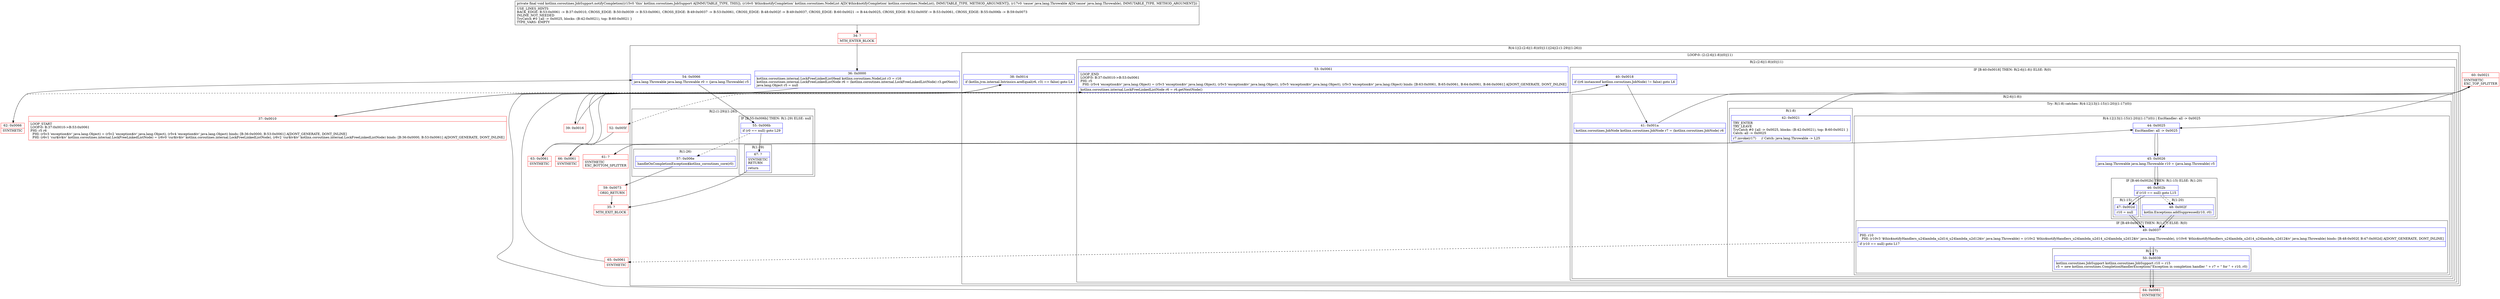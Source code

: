digraph "CFG forkotlinx.coroutines.JobSupport.notifyCompletion(Lkotlinx\/coroutines\/NodeList;Ljava\/lang\/Throwable;)V" {
subgraph cluster_Region_1940420483 {
label = "R(4:1|(2:(2:6|(1:8))(0)|11)|24|(2:(1:29)|(1:26)))";
node [shape=record,color=blue];
Node_36 [shape=record,label="{36\:\ 0x0000|kotlinx.coroutines.internal.LockFreeLinkedListHead kotlinx.coroutines.NodeList r3 = r16\lkotlinx.coroutines.internal.LockFreeLinkedListNode r6 = (kotlinx.coroutines.internal.LockFreeLinkedListNode) r3.getNext()\ljava.lang.Object r5 = null\l}"];
subgraph cluster_LoopRegion_382556016 {
label = "LOOP:0: (2:(2:6|(1:8))(0)|11)";
node [shape=record,color=blue];
Node_38 [shape=record,label="{38\:\ 0x0014|if (kotlin.jvm.internal.Intrinsics.areEqual(r6, r3) == false) goto L4\l}"];
subgraph cluster_Region_1132777927 {
label = "R(2:(2:6|(1:8))(0)|11)";
node [shape=record,color=blue];
subgraph cluster_IfRegion_1803858975 {
label = "IF [B:40:0x0018] THEN: R(2:6|(1:8)) ELSE: R(0)";
node [shape=record,color=blue];
Node_40 [shape=record,label="{40\:\ 0x0018|if ((r6 instanceof kotlinx.coroutines.JobNode) != false) goto L6\l}"];
subgraph cluster_Region_1537262211 {
label = "R(2:6|(1:8))";
node [shape=record,color=blue];
Node_41 [shape=record,label="{41\:\ 0x001a|kotlinx.coroutines.JobNode kotlinx.coroutines.JobNode r7 = (kotlinx.coroutines.JobNode) r6\l}"];
subgraph cluster_TryCatchRegion_220635329 {
label = "Try: R(1:8) catches: R(4:12|13|(1:15)(1:20)|(1:17)(0))";
node [shape=record,color=blue];
subgraph cluster_Region_635050700 {
label = "R(1:8)";
node [shape=record,color=blue];
Node_42 [shape=record,label="{42\:\ 0x0021|TRY_ENTER\lTRY_LEAVE\lTryCatch #0 \{all \-\> 0x0025, blocks: (B:42:0x0021), top: B:60:0x0021 \}\lCatch: all \-\> 0x0025\l|r7.invoke(r17)     \/\/ Catch: java.lang.Throwable \-\> L25\l}"];
}
subgraph cluster_Region_1120247707 {
label = "R(4:12|13|(1:15)(1:20)|(1:17)(0)) | ExcHandler: all \-\> 0x0025\l";
node [shape=record,color=blue];
Node_44 [shape=record,label="{44\:\ 0x0025|ExcHandler: all \-\> 0x0025\l}"];
Node_45 [shape=record,label="{45\:\ 0x0026|java.lang.Throwable java.lang.Throwable r10 = (java.lang.Throwable) r5\l}"];
subgraph cluster_IfRegion_950879541 {
label = "IF [B:46:0x002b] THEN: R(1:15) ELSE: R(1:20)";
node [shape=record,color=blue];
Node_46 [shape=record,label="{46\:\ 0x002b|if (r10 == null) goto L15\l}"];
subgraph cluster_Region_1267560619 {
label = "R(1:15)";
node [shape=record,color=blue];
Node_47 [shape=record,label="{47\:\ 0x002d|r10 = null\l}"];
}
subgraph cluster_Region_1561126412 {
label = "R(1:20)";
node [shape=record,color=blue];
Node_48 [shape=record,label="{48\:\ 0x002f|kotlin.Exceptions.addSuppressed(r10, r0)\l}"];
}
}
subgraph cluster_IfRegion_678791963 {
label = "IF [B:49:0x0037] THEN: R(1:17) ELSE: R(0)";
node [shape=record,color=blue];
Node_49 [shape=record,label="{49\:\ 0x0037|PHI: r10 \l  PHI: (r10v3 '$this$notifyHandlers_u24lambda_u2d14_u24lambda_u2d12$iv' java.lang.Throwable) = (r10v2 '$this$notifyHandlers_u24lambda_u2d14_u24lambda_u2d12$iv' java.lang.Throwable), (r10v6 '$this$notifyHandlers_u24lambda_u2d14_u24lambda_u2d12$iv' java.lang.Throwable) binds: [B:48:0x002f, B:47:0x002d] A[DONT_GENERATE, DONT_INLINE]\l|if (r10 == null) goto L17\l}"];
subgraph cluster_Region_657090640 {
label = "R(1:17)";
node [shape=record,color=blue];
Node_50 [shape=record,label="{50\:\ 0x0039|kotlinx.coroutines.JobSupport kotlinx.coroutines.JobSupport r10 = r15\lr5 = new kotlinx.coroutines.CompletionHandlerException(\"Exception in completion handler \" + r7 + \" for \" + r10, r0)\l}"];
}
subgraph cluster_Region_1990012514 {
label = "R(0)";
node [shape=record,color=blue];
}
}
}
}
}
subgraph cluster_Region_1312167076 {
label = "R(0)";
node [shape=record,color=blue];
}
}
Node_53 [shape=record,label="{53\:\ 0x0061|LOOP_END\lLOOP:0: B:37:0x0010\-\>B:53:0x0061\lPHI: r5 \l  PHI: (r5v4 'exception$iv' java.lang.Object) = (r5v3 'exception$iv' java.lang.Object), (r5v3 'exception$iv' java.lang.Object), (r5v5 'exception$iv' java.lang.Object), (r5v3 'exception$iv' java.lang.Object) binds: [B:63:0x0061, B:65:0x0061, B:64:0x0061, B:66:0x0061] A[DONT_GENERATE, DONT_INLINE]\l|kotlinx.coroutines.internal.LockFreeLinkedListNode r6 = r6.getNextNode()\l}"];
}
}
Node_54 [shape=record,label="{54\:\ 0x0066|java.lang.Throwable java.lang.Throwable r0 = (java.lang.Throwable) r5\l}"];
subgraph cluster_Region_1077911313 {
label = "R(2:(1:29)|(1:26))";
node [shape=record,color=blue];
subgraph cluster_IfRegion_212860816 {
label = "IF [B:55:0x006b] THEN: R(1:29) ELSE: null";
node [shape=record,color=blue];
Node_55 [shape=record,label="{55\:\ 0x006b|if (r0 == null) goto L29\l}"];
subgraph cluster_Region_2024214399 {
label = "R(1:29)";
node [shape=record,color=blue];
Node_67 [shape=record,label="{67\:\ ?|SYNTHETIC\lRETURN\l|return\l}"];
}
}
subgraph cluster_Region_1363578972 {
label = "R(1:26)";
node [shape=record,color=blue];
Node_57 [shape=record,label="{57\:\ 0x006e|handleOnCompletionException$kotlinx_coroutines_core(r0)\l}"];
}
}
}
subgraph cluster_Region_1120247707 {
label = "R(4:12|13|(1:15)(1:20)|(1:17)(0)) | ExcHandler: all \-\> 0x0025\l";
node [shape=record,color=blue];
Node_44 [shape=record,label="{44\:\ 0x0025|ExcHandler: all \-\> 0x0025\l}"];
Node_45 [shape=record,label="{45\:\ 0x0026|java.lang.Throwable java.lang.Throwable r10 = (java.lang.Throwable) r5\l}"];
subgraph cluster_IfRegion_950879541 {
label = "IF [B:46:0x002b] THEN: R(1:15) ELSE: R(1:20)";
node [shape=record,color=blue];
Node_46 [shape=record,label="{46\:\ 0x002b|if (r10 == null) goto L15\l}"];
subgraph cluster_Region_1267560619 {
label = "R(1:15)";
node [shape=record,color=blue];
Node_47 [shape=record,label="{47\:\ 0x002d|r10 = null\l}"];
}
subgraph cluster_Region_1561126412 {
label = "R(1:20)";
node [shape=record,color=blue];
Node_48 [shape=record,label="{48\:\ 0x002f|kotlin.Exceptions.addSuppressed(r10, r0)\l}"];
}
}
subgraph cluster_IfRegion_678791963 {
label = "IF [B:49:0x0037] THEN: R(1:17) ELSE: R(0)";
node [shape=record,color=blue];
Node_49 [shape=record,label="{49\:\ 0x0037|PHI: r10 \l  PHI: (r10v3 '$this$notifyHandlers_u24lambda_u2d14_u24lambda_u2d12$iv' java.lang.Throwable) = (r10v2 '$this$notifyHandlers_u24lambda_u2d14_u24lambda_u2d12$iv' java.lang.Throwable), (r10v6 '$this$notifyHandlers_u24lambda_u2d14_u24lambda_u2d12$iv' java.lang.Throwable) binds: [B:48:0x002f, B:47:0x002d] A[DONT_GENERATE, DONT_INLINE]\l|if (r10 == null) goto L17\l}"];
subgraph cluster_Region_657090640 {
label = "R(1:17)";
node [shape=record,color=blue];
Node_50 [shape=record,label="{50\:\ 0x0039|kotlinx.coroutines.JobSupport kotlinx.coroutines.JobSupport r10 = r15\lr5 = new kotlinx.coroutines.CompletionHandlerException(\"Exception in completion handler \" + r7 + \" for \" + r10, r0)\l}"];
}
subgraph cluster_Region_1990012514 {
label = "R(0)";
node [shape=record,color=blue];
}
}
}
Node_34 [shape=record,color=red,label="{34\:\ ?|MTH_ENTER_BLOCK\l}"];
Node_37 [shape=record,color=red,label="{37\:\ 0x0010|LOOP_START\lLOOP:0: B:37:0x0010\-\>B:53:0x0061\lPHI: r5 r6 \l  PHI: (r5v3 'exception$iv' java.lang.Object) = (r5v2 'exception$iv' java.lang.Object), (r5v4 'exception$iv' java.lang.Object) binds: [B:36:0x0000, B:53:0x0061] A[DONT_GENERATE, DONT_INLINE]\l  PHI: (r6v1 'cur$iv$iv' kotlinx.coroutines.internal.LockFreeLinkedListNode) = (r6v0 'cur$iv$iv' kotlinx.coroutines.internal.LockFreeLinkedListNode), (r6v2 'cur$iv$iv' kotlinx.coroutines.internal.LockFreeLinkedListNode) binds: [B:36:0x0000, B:53:0x0061] A[DONT_GENERATE, DONT_INLINE]\l}"];
Node_39 [shape=record,color=red,label="{39\:\ 0x0016}"];
Node_60 [shape=record,color=red,label="{60\:\ 0x0021|SYNTHETIC\lEXC_TOP_SPLITTER\l}"];
Node_61 [shape=record,color=red,label="{61\:\ ?|SYNTHETIC\lEXC_BOTTOM_SPLITTER\l}"];
Node_66 [shape=record,color=red,label="{66\:\ 0x0061|SYNTHETIC\l}"];
Node_64 [shape=record,color=red,label="{64\:\ 0x0061|SYNTHETIC\l}"];
Node_65 [shape=record,color=red,label="{65\:\ 0x0061|SYNTHETIC\l}"];
Node_52 [shape=record,color=red,label="{52\:\ 0x005f}"];
Node_63 [shape=record,color=red,label="{63\:\ 0x0061|SYNTHETIC\l}"];
Node_62 [shape=record,color=red,label="{62\:\ 0x0066|SYNTHETIC\l}"];
Node_59 [shape=record,color=red,label="{59\:\ 0x0073|ORIG_RETURN\l}"];
Node_35 [shape=record,color=red,label="{35\:\ ?|MTH_EXIT_BLOCK\l}"];
MethodNode[shape=record,label="{private final void kotlinx.coroutines.JobSupport.notifyCompletion((r15v0 'this' kotlinx.coroutines.JobSupport A[IMMUTABLE_TYPE, THIS]), (r16v0 '$this$notifyCompletion' kotlinx.coroutines.NodeList A[D('$this$notifyCompletion' kotlinx.coroutines.NodeList), IMMUTABLE_TYPE, METHOD_ARGUMENT]), (r17v0 'cause' java.lang.Throwable A[D('cause' java.lang.Throwable), IMMUTABLE_TYPE, METHOD_ARGUMENT]))  | USE_LINES_HINTS\lBACK_EDGE: B:53:0x0061 \-\> B:37:0x0010, CROSS_EDGE: B:50:0x0039 \-\> B:53:0x0061, CROSS_EDGE: B:49:0x0037 \-\> B:53:0x0061, CROSS_EDGE: B:48:0x002f \-\> B:49:0x0037, CROSS_EDGE: B:60:0x0021 \-\> B:44:0x0025, CROSS_EDGE: B:52:0x005f \-\> B:53:0x0061, CROSS_EDGE: B:55:0x006b \-\> B:59:0x0073\lINLINE_NOT_NEEDED\lTryCatch #0 \{all \-\> 0x0025, blocks: (B:42:0x0021), top: B:60:0x0021 \}\lTYPE_VARS: EMPTY\l}"];
MethodNode -> Node_34;Node_36 -> Node_37;
Node_38 -> Node_39;
Node_38 -> Node_62[style=dashed];
Node_40 -> Node_41;
Node_40 -> Node_52[style=dashed];
Node_41 -> Node_60;
Node_42 -> Node_61;
Node_42 -> Node_66;
Node_44 -> Node_45;
Node_45 -> Node_46;
Node_46 -> Node_47;
Node_46 -> Node_48[style=dashed];
Node_47 -> Node_49;
Node_48 -> Node_49;
Node_49 -> Node_50;
Node_49 -> Node_65[style=dashed];
Node_50 -> Node_64;
Node_53 -> Node_37;
Node_54 -> Node_55;
Node_55 -> Node_57[style=dashed];
Node_55 -> Node_67;
Node_67 -> Node_35;
Node_57 -> Node_59;
Node_44 -> Node_45;
Node_45 -> Node_46;
Node_46 -> Node_47;
Node_46 -> Node_48[style=dashed];
Node_47 -> Node_49;
Node_48 -> Node_49;
Node_49 -> Node_50;
Node_49 -> Node_65[style=dashed];
Node_50 -> Node_64;
Node_34 -> Node_36;
Node_37 -> Node_38;
Node_39 -> Node_40;
Node_60 -> Node_42;
Node_60 -> Node_44;
Node_61 -> Node_44;
Node_66 -> Node_53;
Node_64 -> Node_53;
Node_65 -> Node_53;
Node_52 -> Node_63;
Node_63 -> Node_53;
Node_62 -> Node_54;
Node_59 -> Node_35;
}

